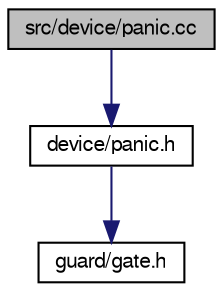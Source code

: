 digraph "src/device/panic.cc"
{
  bgcolor="transparent";
  edge [fontname="FreeSans",fontsize="10",labelfontname="FreeSans",labelfontsize="10"];
  node [fontname="FreeSans",fontsize="10",shape=record];
  Node1 [label="src/device/panic.cc",height=0.2,width=0.4,color="black", fillcolor="grey75", style="filled" fontcolor="black"];
  Node1 -> Node2 [color="midnightblue",fontsize="10",style="solid",fontname="FreeSans"];
  Node2 [label="device/panic.h",height=0.2,width=0.4,color="black",URL="$device_2panic_8h.html"];
  Node2 -> Node3 [color="midnightblue",fontsize="10",style="solid",fontname="FreeSans"];
  Node3 [label="guard/gate.h",height=0.2,width=0.4,color="black",URL="$gate_8h.html"];
}
